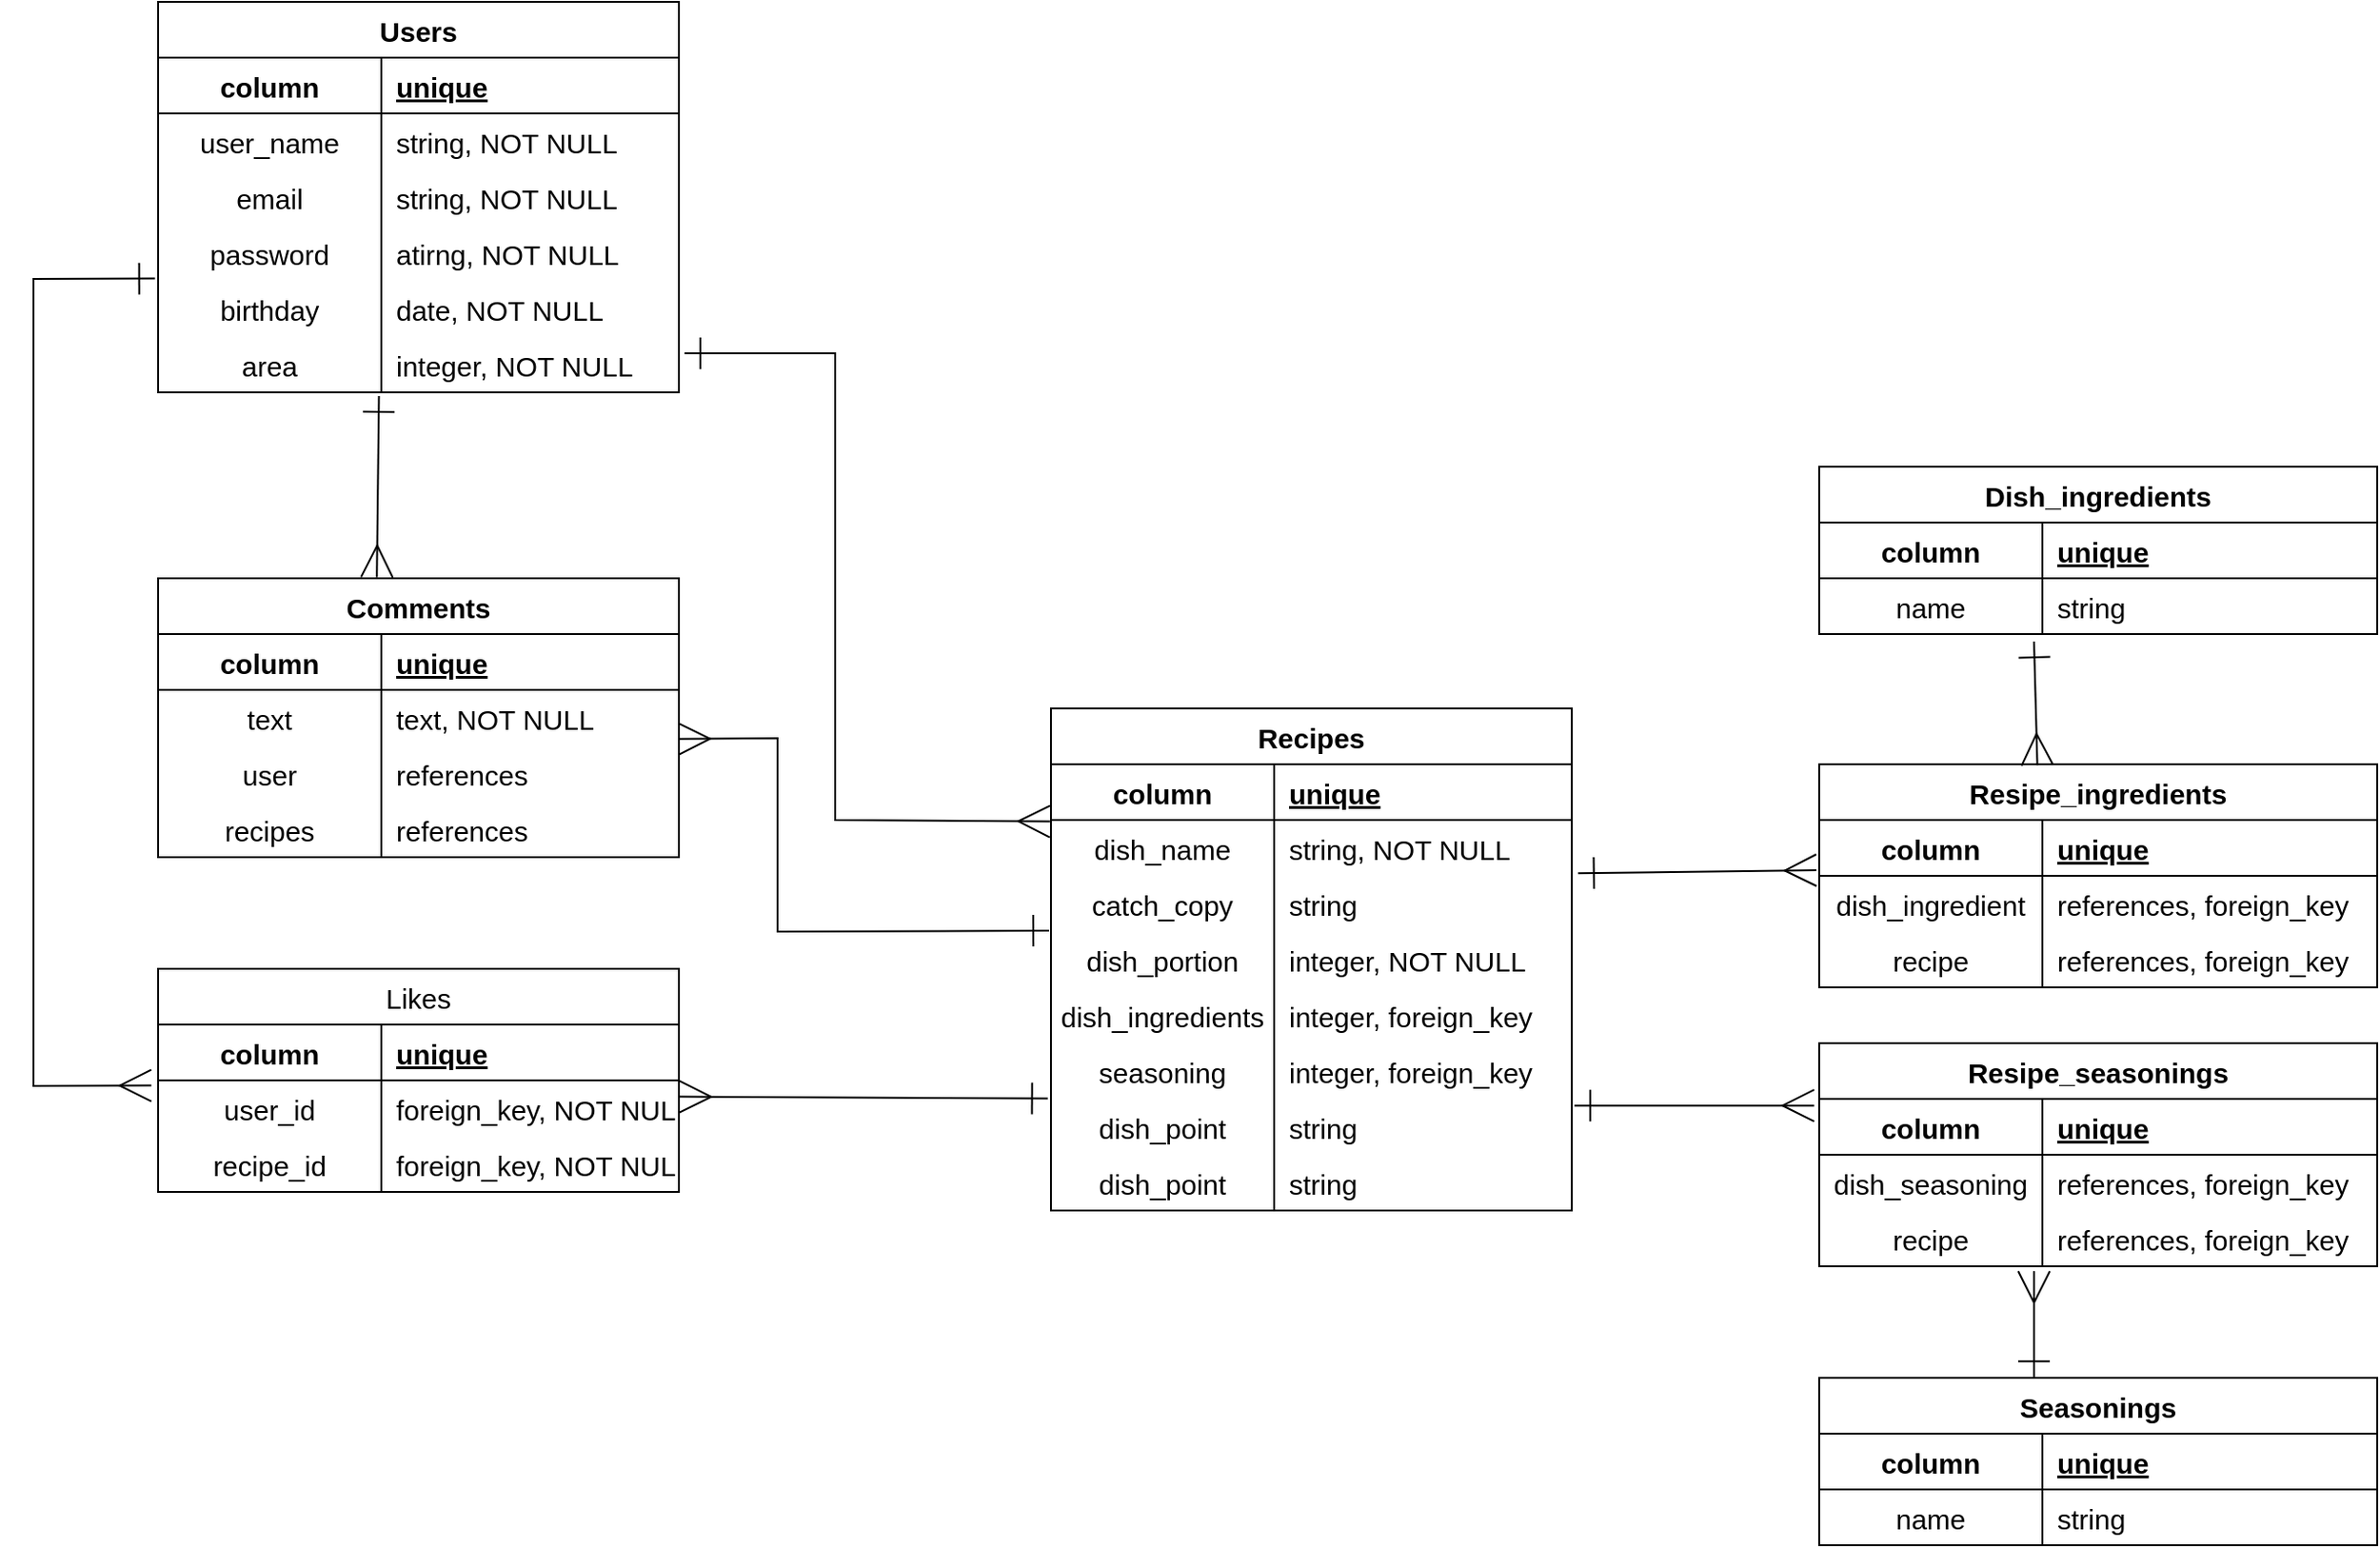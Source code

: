 <mxfile><diagram id="8XEzvzfk6UKBmJ3J6BG-" name="ページ1"><mxGraphModel dx="2384" dy="1021" grid="1" gridSize="10" guides="1" tooltips="1" connect="1" arrows="1" fold="1" page="1" pageScale="1" pageWidth="827" pageHeight="1169" math="0" shadow="0"><root><mxCell id="0"/><mxCell id="1" parent="0"/><mxCell id="2" value="Users" style="shape=table;startSize=30;container=1;collapsible=1;childLayout=tableLayout;fixedRows=1;rowLines=0;fontStyle=1;align=center;resizeLast=1;fontSize=15;" parent="1" vertex="1"><mxGeometry x="7" y="50" width="280" height="210" as="geometry"><mxRectangle y="40" width="60" height="30" as="alternateBounds"/></mxGeometry></mxCell><mxCell id="3" value="" style="shape=partialRectangle;collapsible=0;dropTarget=0;pointerEvents=0;fillColor=none;top=0;left=0;bottom=1;right=0;points=[[0,0.5],[1,0.5]];portConstraint=eastwest;" parent="2" vertex="1"><mxGeometry y="30" width="280" height="30" as="geometry"/></mxCell><mxCell id="4" value="column" style="shape=partialRectangle;connectable=0;fillColor=none;top=0;left=0;bottom=0;right=0;fontStyle=1;overflow=hidden;fontSize=15;" parent="3" vertex="1"><mxGeometry width="120" height="30" as="geometry"/></mxCell><mxCell id="5" value="unique" style="shape=partialRectangle;connectable=0;fillColor=none;top=0;left=0;bottom=0;right=0;align=left;spacingLeft=6;fontStyle=5;overflow=hidden;fontSize=15;" parent="3" vertex="1"><mxGeometry x="120" width="160" height="30" as="geometry"/></mxCell><mxCell id="9" value="" style="shape=partialRectangle;collapsible=0;dropTarget=0;pointerEvents=0;fillColor=none;top=0;left=0;bottom=0;right=0;points=[[0,0.5],[1,0.5]];portConstraint=eastwest;" parent="2" vertex="1"><mxGeometry y="60" width="280" height="30" as="geometry"/></mxCell><mxCell id="10" value="user_name" style="shape=partialRectangle;connectable=0;fillColor=none;top=0;left=0;bottom=0;right=0;editable=1;overflow=hidden;fontSize=15;labelPosition=center;verticalLabelPosition=middle;align=center;verticalAlign=middle;" parent="9" vertex="1"><mxGeometry width="120" height="30" as="geometry"/></mxCell><mxCell id="11" value="string, NOT NULL" style="shape=partialRectangle;connectable=0;fillColor=none;top=0;left=0;bottom=0;right=0;align=left;spacingLeft=6;overflow=hidden;fontSize=15;" parent="9" vertex="1"><mxGeometry x="120" width="160" height="30" as="geometry"/></mxCell><mxCell id="12" value="" style="shape=partialRectangle;collapsible=0;dropTarget=0;pointerEvents=0;fillColor=none;top=0;left=0;bottom=0;right=0;points=[[0,0.5],[1,0.5]];portConstraint=eastwest;" parent="2" vertex="1"><mxGeometry y="90" width="280" height="30" as="geometry"/></mxCell><mxCell id="13" value="email" style="shape=partialRectangle;connectable=0;fillColor=none;top=0;left=0;bottom=0;right=0;editable=1;overflow=hidden;fontSize=15;labelPosition=center;verticalLabelPosition=middle;align=center;verticalAlign=middle;" parent="12" vertex="1"><mxGeometry width="120" height="30" as="geometry"/></mxCell><mxCell id="14" value="string, NOT NULL" style="shape=partialRectangle;connectable=0;fillColor=none;top=0;left=0;bottom=0;right=0;align=left;spacingLeft=6;overflow=hidden;fontSize=15;" parent="12" vertex="1"><mxGeometry x="120" width="160" height="30" as="geometry"/></mxCell><mxCell id="6" value="" style="shape=partialRectangle;collapsible=0;dropTarget=0;pointerEvents=0;fillColor=none;top=0;left=0;bottom=0;right=0;points=[[0,0.5],[1,0.5]];portConstraint=eastwest;" parent="2" vertex="1"><mxGeometry y="120" width="280" height="30" as="geometry"/></mxCell><mxCell id="7" value="password" style="shape=partialRectangle;connectable=0;fillColor=none;top=0;left=0;bottom=0;right=0;editable=1;overflow=hidden;fontSize=15;labelPosition=center;verticalLabelPosition=middle;align=center;verticalAlign=middle;" parent="6" vertex="1"><mxGeometry width="120" height="30" as="geometry"/></mxCell><mxCell id="8" value="atirng, NOT NULL" style="shape=partialRectangle;connectable=0;fillColor=none;top=0;left=0;bottom=0;right=0;align=left;spacingLeft=6;overflow=hidden;fontSize=15;" parent="6" vertex="1"><mxGeometry x="120" width="160" height="30" as="geometry"/></mxCell><mxCell id="35" value="" style="shape=partialRectangle;collapsible=0;dropTarget=0;pointerEvents=0;fillColor=none;top=0;left=0;bottom=0;right=0;points=[[0,0.5],[1,0.5]];portConstraint=eastwest;" parent="2" vertex="1"><mxGeometry y="150" width="280" height="30" as="geometry"/></mxCell><mxCell id="36" value="birthday" style="shape=partialRectangle;connectable=0;fillColor=none;top=0;left=0;bottom=0;right=0;editable=1;overflow=hidden;fontSize=15;labelPosition=center;verticalLabelPosition=middle;align=center;verticalAlign=middle;" parent="35" vertex="1"><mxGeometry width="120" height="30" as="geometry"/></mxCell><mxCell id="37" value="date, NOT NULL" style="shape=partialRectangle;connectable=0;fillColor=none;top=0;left=0;bottom=0;right=0;align=left;spacingLeft=6;overflow=hidden;fontSize=15;" parent="35" vertex="1"><mxGeometry x="120" width="160" height="30" as="geometry"/></mxCell><mxCell id="41" value="" style="shape=partialRectangle;collapsible=0;dropTarget=0;pointerEvents=0;fillColor=none;top=0;left=0;bottom=0;right=0;points=[[0,0.5],[1,0.5]];portConstraint=eastwest;" parent="2" vertex="1"><mxGeometry y="180" width="280" height="30" as="geometry"/></mxCell><mxCell id="42" value="area" style="shape=partialRectangle;connectable=0;fillColor=none;top=0;left=0;bottom=0;right=0;editable=1;overflow=hidden;fontSize=15;labelPosition=center;verticalLabelPosition=middle;align=center;verticalAlign=middle;" parent="41" vertex="1"><mxGeometry width="120" height="30" as="geometry"/></mxCell><mxCell id="43" value="integer, NOT NULL" style="shape=partialRectangle;connectable=0;fillColor=none;top=0;left=0;bottom=0;right=0;align=left;spacingLeft=6;overflow=hidden;fontSize=15;" parent="41" vertex="1"><mxGeometry x="120" width="160" height="30" as="geometry"/></mxCell><mxCell id="44" value="Recipes" style="shape=table;startSize=30;container=1;collapsible=1;childLayout=tableLayout;fixedRows=1;rowLines=0;fontStyle=1;align=center;resizeLast=1;fontSize=15;" parent="1" vertex="1"><mxGeometry x="487" y="430" width="280" height="270" as="geometry"><mxRectangle y="40" width="60" height="30" as="alternateBounds"/></mxGeometry></mxCell><mxCell id="45" value="" style="shape=partialRectangle;collapsible=0;dropTarget=0;pointerEvents=0;fillColor=none;top=0;left=0;bottom=1;right=0;points=[[0,0.5],[1,0.5]];portConstraint=eastwest;" parent="44" vertex="1"><mxGeometry y="30" width="280" height="30" as="geometry"/></mxCell><mxCell id="46" value="column" style="shape=partialRectangle;connectable=0;fillColor=none;top=0;left=0;bottom=0;right=0;fontStyle=1;overflow=hidden;fontSize=15;" parent="45" vertex="1"><mxGeometry width="120" height="30" as="geometry"/></mxCell><mxCell id="47" value="unique" style="shape=partialRectangle;connectable=0;fillColor=none;top=0;left=0;bottom=0;right=0;align=left;spacingLeft=6;fontStyle=5;overflow=hidden;fontSize=15;" parent="45" vertex="1"><mxGeometry x="120" width="160" height="30" as="geometry"/></mxCell><mxCell id="48" value="" style="shape=partialRectangle;collapsible=0;dropTarget=0;pointerEvents=0;fillColor=none;top=0;left=0;bottom=0;right=0;points=[[0,0.5],[1,0.5]];portConstraint=eastwest;" parent="44" vertex="1"><mxGeometry y="60" width="280" height="30" as="geometry"/></mxCell><mxCell id="49" value="dish_name" style="shape=partialRectangle;connectable=0;fillColor=none;top=0;left=0;bottom=0;right=0;editable=1;overflow=hidden;fontSize=15;labelPosition=center;verticalLabelPosition=middle;align=center;verticalAlign=middle;" parent="48" vertex="1"><mxGeometry width="120" height="30" as="geometry"/></mxCell><mxCell id="50" value="string, NOT NULL" style="shape=partialRectangle;connectable=0;fillColor=none;top=0;left=0;bottom=0;right=0;align=left;spacingLeft=6;overflow=hidden;fontSize=15;" parent="48" vertex="1"><mxGeometry x="120" width="160" height="30" as="geometry"/></mxCell><mxCell id="51" value="" style="shape=partialRectangle;collapsible=0;dropTarget=0;pointerEvents=0;fillColor=none;top=0;left=0;bottom=0;right=0;points=[[0,0.5],[1,0.5]];portConstraint=eastwest;" parent="44" vertex="1"><mxGeometry y="90" width="280" height="30" as="geometry"/></mxCell><mxCell id="52" value="catch_copy" style="shape=partialRectangle;connectable=0;fillColor=none;top=0;left=0;bottom=0;right=0;editable=1;overflow=hidden;fontSize=15;labelPosition=center;verticalLabelPosition=middle;align=center;verticalAlign=middle;" parent="51" vertex="1"><mxGeometry width="120" height="30" as="geometry"/></mxCell><mxCell id="53" value="string" style="shape=partialRectangle;connectable=0;fillColor=none;top=0;left=0;bottom=0;right=0;align=left;spacingLeft=6;overflow=hidden;fontSize=15;" parent="51" vertex="1"><mxGeometry x="120" width="160" height="30" as="geometry"/></mxCell><mxCell id="54" value="" style="shape=partialRectangle;collapsible=0;dropTarget=0;pointerEvents=0;fillColor=none;top=0;left=0;bottom=0;right=0;points=[[0,0.5],[1,0.5]];portConstraint=eastwest;" parent="44" vertex="1"><mxGeometry y="120" width="280" height="30" as="geometry"/></mxCell><mxCell id="55" value="dish_portion" style="shape=partialRectangle;connectable=0;fillColor=none;top=0;left=0;bottom=0;right=0;editable=1;overflow=hidden;fontSize=15;labelPosition=center;verticalLabelPosition=middle;align=center;verticalAlign=middle;" parent="54" vertex="1"><mxGeometry width="120" height="30" as="geometry"/></mxCell><mxCell id="56" value="integer, NOT NULL" style="shape=partialRectangle;connectable=0;fillColor=none;top=0;left=0;bottom=0;right=0;align=left;spacingLeft=6;overflow=hidden;fontSize=15;" parent="54" vertex="1"><mxGeometry x="120" width="160" height="30" as="geometry"/></mxCell><mxCell id="57" value="" style="shape=partialRectangle;collapsible=0;dropTarget=0;pointerEvents=0;fillColor=none;top=0;left=0;bottom=0;right=0;points=[[0,0.5],[1,0.5]];portConstraint=eastwest;" parent="44" vertex="1"><mxGeometry y="150" width="280" height="30" as="geometry"/></mxCell><mxCell id="58" value="dish_ingredients" style="shape=partialRectangle;connectable=0;fillColor=none;top=0;left=0;bottom=0;right=0;editable=1;overflow=hidden;fontSize=15;labelPosition=center;verticalLabelPosition=middle;align=center;verticalAlign=middle;" parent="57" vertex="1"><mxGeometry width="120" height="30" as="geometry"/></mxCell><mxCell id="59" value="integer, foreign_key" style="shape=partialRectangle;connectable=0;fillColor=none;top=0;left=0;bottom=0;right=0;align=left;spacingLeft=6;overflow=hidden;fontSize=15;" parent="57" vertex="1"><mxGeometry x="120" width="160" height="30" as="geometry"/></mxCell><mxCell id="60" value="" style="shape=partialRectangle;collapsible=0;dropTarget=0;pointerEvents=0;fillColor=none;top=0;left=0;bottom=0;right=0;points=[[0,0.5],[1,0.5]];portConstraint=eastwest;" parent="44" vertex="1"><mxGeometry y="180" width="280" height="30" as="geometry"/></mxCell><mxCell id="61" value="seasoning" style="shape=partialRectangle;connectable=0;fillColor=none;top=0;left=0;bottom=0;right=0;editable=1;overflow=hidden;fontSize=15;labelPosition=center;verticalLabelPosition=middle;align=center;verticalAlign=middle;" parent="60" vertex="1"><mxGeometry width="120" height="30" as="geometry"/></mxCell><mxCell id="62" value="integer, foreign_key" style="shape=partialRectangle;connectable=0;fillColor=none;top=0;left=0;bottom=0;right=0;align=left;spacingLeft=6;overflow=hidden;fontSize=15;" parent="60" vertex="1"><mxGeometry x="120" width="160" height="30" as="geometry"/></mxCell><mxCell id="63" value="" style="shape=partialRectangle;collapsible=0;dropTarget=0;pointerEvents=0;fillColor=none;top=0;left=0;bottom=0;right=0;points=[[0,0.5],[1,0.5]];portConstraint=eastwest;" parent="44" vertex="1"><mxGeometry y="210" width="280" height="30" as="geometry"/></mxCell><mxCell id="64" value="dish_point" style="shape=partialRectangle;connectable=0;fillColor=none;top=0;left=0;bottom=0;right=0;editable=1;overflow=hidden;fontSize=15;labelPosition=center;verticalLabelPosition=middle;align=center;verticalAlign=middle;" parent="63" vertex="1"><mxGeometry width="120" height="30" as="geometry"/></mxCell><mxCell id="65" value="string" style="shape=partialRectangle;connectable=0;fillColor=none;top=0;left=0;bottom=0;right=0;align=left;spacingLeft=6;overflow=hidden;fontSize=15;" parent="63" vertex="1"><mxGeometry x="120" width="160" height="30" as="geometry"/></mxCell><mxCell id="213" value="" style="shape=partialRectangle;collapsible=0;dropTarget=0;pointerEvents=0;fillColor=none;top=0;left=0;bottom=0;right=0;points=[[0,0.5],[1,0.5]];portConstraint=eastwest;" parent="44" vertex="1"><mxGeometry y="240" width="280" height="30" as="geometry"/></mxCell><mxCell id="214" value="dish_point" style="shape=partialRectangle;connectable=0;fillColor=none;top=0;left=0;bottom=0;right=0;editable=1;overflow=hidden;fontSize=15;labelPosition=center;verticalLabelPosition=middle;align=center;verticalAlign=middle;" parent="213" vertex="1"><mxGeometry width="120" height="30" as="geometry"/></mxCell><mxCell id="215" value="string" style="shape=partialRectangle;connectable=0;fillColor=none;top=0;left=0;bottom=0;right=0;align=left;spacingLeft=6;overflow=hidden;fontSize=15;" parent="213" vertex="1"><mxGeometry x="120" width="160" height="30" as="geometry"/></mxCell><mxCell id="66" value="Comments" style="shape=table;startSize=30;container=1;collapsible=1;childLayout=tableLayout;fixedRows=1;rowLines=0;fontStyle=1;align=center;resizeLast=1;fontSize=15;" parent="1" vertex="1"><mxGeometry x="7" y="360" width="280" height="150" as="geometry"><mxRectangle y="40" width="60" height="30" as="alternateBounds"/></mxGeometry></mxCell><mxCell id="67" value="" style="shape=partialRectangle;collapsible=0;dropTarget=0;pointerEvents=0;fillColor=none;top=0;left=0;bottom=1;right=0;points=[[0,0.5],[1,0.5]];portConstraint=eastwest;" parent="66" vertex="1"><mxGeometry y="30" width="280" height="30" as="geometry"/></mxCell><mxCell id="68" value="column" style="shape=partialRectangle;connectable=0;fillColor=none;top=0;left=0;bottom=0;right=0;fontStyle=1;overflow=hidden;fontSize=15;" parent="67" vertex="1"><mxGeometry width="120" height="30" as="geometry"/></mxCell><mxCell id="69" value="unique" style="shape=partialRectangle;connectable=0;fillColor=none;top=0;left=0;bottom=0;right=0;align=left;spacingLeft=6;fontStyle=5;overflow=hidden;fontSize=15;" parent="67" vertex="1"><mxGeometry x="120" width="160" height="30" as="geometry"/></mxCell><mxCell id="70" value="" style="shape=partialRectangle;collapsible=0;dropTarget=0;pointerEvents=0;fillColor=none;top=0;left=0;bottom=0;right=0;points=[[0,0.5],[1,0.5]];portConstraint=eastwest;" parent="66" vertex="1"><mxGeometry y="60" width="280" height="30" as="geometry"/></mxCell><mxCell id="71" value="text" style="shape=partialRectangle;connectable=0;fillColor=none;top=0;left=0;bottom=0;right=0;editable=1;overflow=hidden;fontSize=15;labelPosition=center;verticalLabelPosition=middle;align=center;verticalAlign=middle;" parent="70" vertex="1"><mxGeometry width="120" height="30" as="geometry"/></mxCell><mxCell id="72" value="text, NOT NULL" style="shape=partialRectangle;connectable=0;fillColor=none;top=0;left=0;bottom=0;right=0;align=left;spacingLeft=6;overflow=hidden;fontSize=15;" parent="70" vertex="1"><mxGeometry x="120" width="160" height="30" as="geometry"/></mxCell><mxCell id="73" value="" style="shape=partialRectangle;collapsible=0;dropTarget=0;pointerEvents=0;fillColor=none;top=0;left=0;bottom=0;right=0;points=[[0,0.5],[1,0.5]];portConstraint=eastwest;" parent="66" vertex="1"><mxGeometry y="90" width="280" height="30" as="geometry"/></mxCell><mxCell id="74" value="user" style="shape=partialRectangle;connectable=0;fillColor=none;top=0;left=0;bottom=0;right=0;editable=1;overflow=hidden;fontSize=15;labelPosition=center;verticalLabelPosition=middle;align=center;verticalAlign=middle;" parent="73" vertex="1"><mxGeometry width="120" height="30" as="geometry"/></mxCell><mxCell id="75" value="references" style="shape=partialRectangle;connectable=0;fillColor=none;top=0;left=0;bottom=0;right=0;align=left;spacingLeft=6;overflow=hidden;fontSize=15;" parent="73" vertex="1"><mxGeometry x="120" width="160" height="30" as="geometry"/></mxCell><mxCell id="76" value="" style="shape=partialRectangle;collapsible=0;dropTarget=0;pointerEvents=0;fillColor=none;top=0;left=0;bottom=0;right=0;points=[[0,0.5],[1,0.5]];portConstraint=eastwest;" parent="66" vertex="1"><mxGeometry y="120" width="280" height="30" as="geometry"/></mxCell><mxCell id="77" value="recipes" style="shape=partialRectangle;connectable=0;fillColor=none;top=0;left=0;bottom=0;right=0;editable=1;overflow=hidden;fontSize=15;labelPosition=center;verticalLabelPosition=middle;align=center;verticalAlign=middle;" parent="76" vertex="1"><mxGeometry width="120" height="30" as="geometry"/></mxCell><mxCell id="78" value="references" style="shape=partialRectangle;connectable=0;fillColor=none;top=0;left=0;bottom=0;right=0;align=left;spacingLeft=6;overflow=hidden;fontSize=15;" parent="76" vertex="1"><mxGeometry x="120" width="160" height="30" as="geometry"/></mxCell><mxCell id="116" style="edgeStyle=none;rounded=0;orthogonalLoop=1;jettySize=auto;html=1;fontSize=15;endSize=15;startSize=15;startArrow=ERone;startFill=0;endArrow=ERmany;endFill=0;exitX=0.424;exitY=1.067;exitDx=0;exitDy=0;exitPerimeter=0;entryX=0.42;entryY=-0.004;entryDx=0;entryDy=0;entryPerimeter=0;" parent="1" source="41" target="66" edge="1"><mxGeometry relative="1" as="geometry"><mxPoint x="125" y="290" as="sourcePoint"/><mxPoint x="100" y="370" as="targetPoint"/><Array as="points"/></mxGeometry></mxCell><mxCell id="119" style="edgeStyle=none;rounded=0;orthogonalLoop=1;jettySize=auto;html=1;fontSize=15;endSize=15;startSize=15;startArrow=ERone;startFill=0;endArrow=ERmany;endFill=0;entryX=-0.002;entryY=0.027;entryDx=0;entryDy=0;entryPerimeter=0;" parent="1" target="48" edge="1"><mxGeometry relative="1" as="geometry"><mxPoint x="290" y="239" as="sourcePoint"/><mxPoint x="487" y="380" as="targetPoint"/><Array as="points"><mxPoint x="371" y="239"/><mxPoint x="371" y="490"/></Array></mxGeometry></mxCell><mxCell id="120" style="edgeStyle=none;rounded=0;orthogonalLoop=1;jettySize=auto;html=1;fontSize=15;endSize=15;startSize=15;startArrow=ERone;startFill=0;endArrow=ERmany;endFill=0;entryX=0.999;entryY=-0.12;entryDx=0;entryDy=0;entryPerimeter=0;" parent="1" target="73" edge="1"><mxGeometry relative="1" as="geometry"><mxPoint x="486" y="549.5" as="sourcePoint"/><mxPoint x="287" y="549.51" as="targetPoint"/><Array as="points"><mxPoint x="340" y="550"/><mxPoint x="340" y="446"/></Array></mxGeometry></mxCell><mxCell id="167" value="Dish_ingredients" style="shape=table;startSize=30;container=1;collapsible=1;childLayout=tableLayout;fixedRows=1;rowLines=0;fontStyle=1;align=center;resizeLast=1;fontSize=15;" parent="1" vertex="1"><mxGeometry x="900" y="300" width="300" height="90" as="geometry"><mxRectangle y="40" width="60" height="30" as="alternateBounds"/></mxGeometry></mxCell><mxCell id="168" value="" style="shape=partialRectangle;collapsible=0;dropTarget=0;pointerEvents=0;fillColor=none;top=0;left=0;bottom=1;right=0;points=[[0,0.5],[1,0.5]];portConstraint=eastwest;" parent="167" vertex="1"><mxGeometry y="30" width="300" height="30" as="geometry"/></mxCell><mxCell id="169" value="column" style="shape=partialRectangle;connectable=0;fillColor=none;top=0;left=0;bottom=0;right=0;fontStyle=1;overflow=hidden;fontSize=15;" parent="168" vertex="1"><mxGeometry width="120" height="30" as="geometry"/></mxCell><mxCell id="170" value="unique" style="shape=partialRectangle;connectable=0;fillColor=none;top=0;left=0;bottom=0;right=0;align=left;spacingLeft=6;fontStyle=5;overflow=hidden;fontSize=15;" parent="168" vertex="1"><mxGeometry x="120" width="180" height="30" as="geometry"/></mxCell><mxCell id="171" value="" style="shape=partialRectangle;collapsible=0;dropTarget=0;pointerEvents=0;fillColor=none;top=0;left=0;bottom=0;right=0;points=[[0,0.5],[1,0.5]];portConstraint=eastwest;" parent="167" vertex="1"><mxGeometry y="60" width="300" height="30" as="geometry"/></mxCell><mxCell id="172" value="name" style="shape=partialRectangle;connectable=0;fillColor=none;top=0;left=0;bottom=0;right=0;editable=1;overflow=hidden;fontSize=15;labelPosition=center;verticalLabelPosition=middle;align=center;verticalAlign=middle;" parent="171" vertex="1"><mxGeometry width="120" height="30" as="geometry"/></mxCell><mxCell id="173" value="string" style="shape=partialRectangle;connectable=0;fillColor=none;top=0;left=0;bottom=0;right=0;align=left;spacingLeft=6;overflow=hidden;fontSize=15;" parent="171" vertex="1"><mxGeometry x="120" width="180" height="30" as="geometry"/></mxCell><mxCell id="180" value="Seasonings" style="shape=table;startSize=30;container=1;collapsible=1;childLayout=tableLayout;fixedRows=1;rowLines=0;fontStyle=1;align=center;resizeLast=1;fontSize=15;" parent="1" vertex="1"><mxGeometry x="900" y="790" width="300" height="90" as="geometry"><mxRectangle y="40" width="60" height="30" as="alternateBounds"/></mxGeometry></mxCell><mxCell id="181" value="" style="shape=partialRectangle;collapsible=0;dropTarget=0;pointerEvents=0;fillColor=none;top=0;left=0;bottom=1;right=0;points=[[0,0.5],[1,0.5]];portConstraint=eastwest;" parent="180" vertex="1"><mxGeometry y="30" width="300" height="30" as="geometry"/></mxCell><mxCell id="182" value="column" style="shape=partialRectangle;connectable=0;fillColor=none;top=0;left=0;bottom=0;right=0;fontStyle=1;overflow=hidden;fontSize=15;" parent="181" vertex="1"><mxGeometry width="120" height="30" as="geometry"/></mxCell><mxCell id="183" value="unique" style="shape=partialRectangle;connectable=0;fillColor=none;top=0;left=0;bottom=0;right=0;align=left;spacingLeft=6;fontStyle=5;overflow=hidden;fontSize=15;" parent="181" vertex="1"><mxGeometry x="120" width="180" height="30" as="geometry"/></mxCell><mxCell id="184" value="" style="shape=partialRectangle;collapsible=0;dropTarget=0;pointerEvents=0;fillColor=none;top=0;left=0;bottom=0;right=0;points=[[0,0.5],[1,0.5]];portConstraint=eastwest;" parent="180" vertex="1"><mxGeometry y="60" width="300" height="30" as="geometry"/></mxCell><mxCell id="185" value="name" style="shape=partialRectangle;connectable=0;fillColor=none;top=0;left=0;bottom=0;right=0;editable=1;overflow=hidden;fontSize=15;labelPosition=center;verticalLabelPosition=middle;align=center;verticalAlign=middle;" parent="184" vertex="1"><mxGeometry width="120" height="30" as="geometry"/></mxCell><mxCell id="186" value="string" style="shape=partialRectangle;connectable=0;fillColor=none;top=0;left=0;bottom=0;right=0;align=left;spacingLeft=6;overflow=hidden;fontSize=15;" parent="184" vertex="1"><mxGeometry x="120" width="180" height="30" as="geometry"/></mxCell><mxCell id="187" value="Resipe_ingredients" style="shape=table;startSize=30;container=1;collapsible=1;childLayout=tableLayout;fixedRows=1;rowLines=0;fontStyle=1;align=center;resizeLast=1;fontSize=15;" parent="1" vertex="1"><mxGeometry x="900" y="460" width="300" height="120" as="geometry"><mxRectangle y="40" width="60" height="30" as="alternateBounds"/></mxGeometry></mxCell><mxCell id="188" value="" style="shape=partialRectangle;collapsible=0;dropTarget=0;pointerEvents=0;fillColor=none;top=0;left=0;bottom=1;right=0;points=[[0,0.5],[1,0.5]];portConstraint=eastwest;" parent="187" vertex="1"><mxGeometry y="30" width="300" height="30" as="geometry"/></mxCell><mxCell id="189" value="column" style="shape=partialRectangle;connectable=0;fillColor=none;top=0;left=0;bottom=0;right=0;fontStyle=1;overflow=hidden;fontSize=15;" parent="188" vertex="1"><mxGeometry width="120" height="30" as="geometry"/></mxCell><mxCell id="190" value="unique" style="shape=partialRectangle;connectable=0;fillColor=none;top=0;left=0;bottom=0;right=0;align=left;spacingLeft=6;fontStyle=5;overflow=hidden;fontSize=15;" parent="188" vertex="1"><mxGeometry x="120" width="180" height="30" as="geometry"/></mxCell><mxCell id="191" value="" style="shape=partialRectangle;collapsible=0;dropTarget=0;pointerEvents=0;fillColor=none;top=0;left=0;bottom=0;right=0;points=[[0,0.5],[1,0.5]];portConstraint=eastwest;" parent="187" vertex="1"><mxGeometry y="60" width="300" height="30" as="geometry"/></mxCell><mxCell id="192" value="dish_ingredient" style="shape=partialRectangle;connectable=0;fillColor=none;top=0;left=0;bottom=0;right=0;editable=1;overflow=hidden;fontSize=15;labelPosition=center;verticalLabelPosition=middle;align=center;verticalAlign=middle;" parent="191" vertex="1"><mxGeometry width="120" height="30" as="geometry"/></mxCell><mxCell id="193" value="references, foreign_key" style="shape=partialRectangle;connectable=0;fillColor=none;top=0;left=0;bottom=0;right=0;align=left;spacingLeft=6;overflow=hidden;fontSize=15;" parent="191" vertex="1"><mxGeometry x="120" width="180" height="30" as="geometry"/></mxCell><mxCell id="194" value="" style="shape=partialRectangle;collapsible=0;dropTarget=0;pointerEvents=0;fillColor=none;top=0;left=0;bottom=0;right=0;points=[[0,0.5],[1,0.5]];portConstraint=eastwest;" parent="187" vertex="1"><mxGeometry y="90" width="300" height="30" as="geometry"/></mxCell><mxCell id="195" value="recipe" style="shape=partialRectangle;connectable=0;fillColor=none;top=0;left=0;bottom=0;right=0;editable=1;overflow=hidden;fontSize=15;labelPosition=center;verticalLabelPosition=middle;align=center;verticalAlign=middle;" parent="194" vertex="1"><mxGeometry width="120" height="30" as="geometry"/></mxCell><mxCell id="196" value="references, foreign_key" style="shape=partialRectangle;connectable=0;fillColor=none;top=0;left=0;bottom=0;right=0;align=left;spacingLeft=6;overflow=hidden;fontSize=15;" parent="194" vertex="1"><mxGeometry x="120" width="180" height="30" as="geometry"/></mxCell><mxCell id="197" value="Resipe_seasonings" style="shape=table;startSize=30;container=1;collapsible=1;childLayout=tableLayout;fixedRows=1;rowLines=0;fontStyle=1;align=center;resizeLast=1;fontSize=15;" parent="1" vertex="1"><mxGeometry x="900" y="610" width="300" height="120" as="geometry"><mxRectangle y="40" width="60" height="30" as="alternateBounds"/></mxGeometry></mxCell><mxCell id="198" value="" style="shape=partialRectangle;collapsible=0;dropTarget=0;pointerEvents=0;fillColor=none;top=0;left=0;bottom=1;right=0;points=[[0,0.5],[1,0.5]];portConstraint=eastwest;" parent="197" vertex="1"><mxGeometry y="30" width="300" height="30" as="geometry"/></mxCell><mxCell id="199" value="column" style="shape=partialRectangle;connectable=0;fillColor=none;top=0;left=0;bottom=0;right=0;fontStyle=1;overflow=hidden;fontSize=15;" parent="198" vertex="1"><mxGeometry width="120" height="30" as="geometry"/></mxCell><mxCell id="200" value="unique" style="shape=partialRectangle;connectable=0;fillColor=none;top=0;left=0;bottom=0;right=0;align=left;spacingLeft=6;fontStyle=5;overflow=hidden;fontSize=15;" parent="198" vertex="1"><mxGeometry x="120" width="180" height="30" as="geometry"/></mxCell><mxCell id="201" value="" style="shape=partialRectangle;collapsible=0;dropTarget=0;pointerEvents=0;fillColor=none;top=0;left=0;bottom=0;right=0;points=[[0,0.5],[1,0.5]];portConstraint=eastwest;" parent="197" vertex="1"><mxGeometry y="60" width="300" height="30" as="geometry"/></mxCell><mxCell id="202" value="dish_seasoning" style="shape=partialRectangle;connectable=0;fillColor=none;top=0;left=0;bottom=0;right=0;editable=1;overflow=hidden;fontSize=15;labelPosition=center;verticalLabelPosition=middle;align=center;verticalAlign=middle;" parent="201" vertex="1"><mxGeometry width="120" height="30" as="geometry"/></mxCell><mxCell id="203" value="references, foreign_key" style="shape=partialRectangle;connectable=0;fillColor=none;top=0;left=0;bottom=0;right=0;align=left;spacingLeft=6;overflow=hidden;fontSize=15;" parent="201" vertex="1"><mxGeometry x="120" width="180" height="30" as="geometry"/></mxCell><mxCell id="204" value="" style="shape=partialRectangle;collapsible=0;dropTarget=0;pointerEvents=0;fillColor=none;top=0;left=0;bottom=0;right=0;points=[[0,0.5],[1,0.5]];portConstraint=eastwest;" parent="197" vertex="1"><mxGeometry y="90" width="300" height="30" as="geometry"/></mxCell><mxCell id="205" value="recipe" style="shape=partialRectangle;connectable=0;fillColor=none;top=0;left=0;bottom=0;right=0;editable=1;overflow=hidden;fontSize=15;labelPosition=center;verticalLabelPosition=middle;align=center;verticalAlign=middle;" parent="204" vertex="1"><mxGeometry width="120" height="30" as="geometry"/></mxCell><mxCell id="206" value="references, foreign_key" style="shape=partialRectangle;connectable=0;fillColor=none;top=0;left=0;bottom=0;right=0;align=left;spacingLeft=6;overflow=hidden;fontSize=15;" parent="204" vertex="1"><mxGeometry x="120" width="180" height="30" as="geometry"/></mxCell><mxCell id="208" style="edgeStyle=none;rounded=0;orthogonalLoop=1;jettySize=auto;html=1;fontSize=15;endSize=15;startSize=15;startArrow=ERone;startFill=0;endArrow=ERmany;endFill=0;entryX=-0.005;entryY=0.9;entryDx=0;entryDy=0;entryPerimeter=0;exitX=1.012;exitY=0.953;exitDx=0;exitDy=0;exitPerimeter=0;" parent="1" source="48" target="188" edge="1"><mxGeometry relative="1" as="geometry"><mxPoint x="767" y="597" as="sourcePoint"/><mxPoint x="963.44" y="841.81" as="targetPoint"/></mxGeometry></mxCell><mxCell id="209" style="edgeStyle=none;rounded=0;orthogonalLoop=1;jettySize=auto;html=1;fontSize=15;endSize=15;startSize=15;startArrow=ERone;startFill=0;endArrow=ERmany;endFill=0;exitX=0.385;exitY=1.133;exitDx=0;exitDy=0;exitPerimeter=0;entryX=0.391;entryY=0.005;entryDx=0;entryDy=0;entryPerimeter=0;" parent="1" source="171" target="187" edge="1"><mxGeometry relative="1" as="geometry"><mxPoint x="950" y="520" as="sourcePoint"/><mxPoint x="1006" y="536" as="targetPoint"/></mxGeometry></mxCell><mxCell id="211" style="edgeStyle=none;rounded=0;orthogonalLoop=1;jettySize=auto;html=1;fontSize=15;endSize=15;startSize=15;startArrow=ERone;startFill=0;endArrow=ERmany;endFill=0;entryX=0.385;entryY=1.087;entryDx=0;entryDy=0;entryPerimeter=0;exitX=0.385;exitY=-0.004;exitDx=0;exitDy=0;exitPerimeter=0;" parent="1" source="180" target="204" edge="1"><mxGeometry relative="1" as="geometry"><mxPoint x="1010" y="870" as="sourcePoint"/><mxPoint x="1010" y="810" as="targetPoint"/></mxGeometry></mxCell><mxCell id="212" style="edgeStyle=none;rounded=0;orthogonalLoop=1;jettySize=auto;html=1;fontSize=15;endSize=15;startSize=15;startArrow=ERone;startFill=0;endArrow=ERmany;endFill=0;entryX=-0.009;entryY=0.12;entryDx=0;entryDy=0;entryPerimeter=0;exitX=1.005;exitY=0.12;exitDx=0;exitDy=0;exitPerimeter=0;" parent="1" source="63" target="198" edge="1"><mxGeometry relative="1" as="geometry"><mxPoint x="767" y="640" as="sourcePoint"/><mxPoint x="888.5" y="640" as="targetPoint"/></mxGeometry></mxCell><mxCell id="216" value="Likes" style="shape=table;startSize=30;container=1;collapsible=1;childLayout=tableLayout;fixedRows=1;rowLines=0;fontStyle=0;align=center;resizeLast=1;fontSize=15;" parent="1" vertex="1"><mxGeometry x="7" y="570" width="280" height="120" as="geometry"><mxRectangle y="40" width="60" height="30" as="alternateBounds"/></mxGeometry></mxCell><mxCell id="217" value="" style="shape=partialRectangle;collapsible=0;dropTarget=0;pointerEvents=0;fillColor=none;top=0;left=0;bottom=1;right=0;points=[[0,0.5],[1,0.5]];portConstraint=eastwest;" parent="216" vertex="1"><mxGeometry y="30" width="280" height="30" as="geometry"/></mxCell><mxCell id="218" value="column" style="shape=partialRectangle;connectable=0;fillColor=none;top=0;left=0;bottom=0;right=0;fontStyle=1;overflow=hidden;fontSize=15;" parent="217" vertex="1"><mxGeometry width="120" height="30" as="geometry"/></mxCell><mxCell id="219" value="unique" style="shape=partialRectangle;connectable=0;fillColor=none;top=0;left=0;bottom=0;right=0;align=left;spacingLeft=6;fontStyle=5;overflow=hidden;fontSize=15;" parent="217" vertex="1"><mxGeometry x="120" width="160" height="30" as="geometry"/></mxCell><mxCell id="220" value="" style="shape=partialRectangle;collapsible=0;dropTarget=0;pointerEvents=0;fillColor=none;top=0;left=0;bottom=0;right=0;points=[[0,0.5],[1,0.5]];portConstraint=eastwest;" parent="216" vertex="1"><mxGeometry y="60" width="280" height="30" as="geometry"/></mxCell><mxCell id="221" value="user_id" style="shape=partialRectangle;connectable=0;fillColor=none;top=0;left=0;bottom=0;right=0;editable=1;overflow=hidden;fontSize=15;labelPosition=center;verticalLabelPosition=middle;align=center;verticalAlign=middle;" parent="220" vertex="1"><mxGeometry width="120" height="30" as="geometry"/></mxCell><mxCell id="222" value="foreign_key, NOT NULL" style="shape=partialRectangle;connectable=0;fillColor=none;top=0;left=0;bottom=0;right=0;align=left;spacingLeft=6;overflow=hidden;fontSize=15;" parent="220" vertex="1"><mxGeometry x="120" width="160" height="30" as="geometry"/></mxCell><mxCell id="223" value="" style="shape=partialRectangle;collapsible=0;dropTarget=0;pointerEvents=0;fillColor=none;top=0;left=0;bottom=0;right=0;points=[[0,0.5],[1,0.5]];portConstraint=eastwest;" parent="216" vertex="1"><mxGeometry y="90" width="280" height="30" as="geometry"/></mxCell><mxCell id="224" value="recipe_id" style="shape=partialRectangle;connectable=0;fillColor=none;top=0;left=0;bottom=0;right=0;editable=1;overflow=hidden;fontSize=15;labelPosition=center;verticalLabelPosition=middle;align=center;verticalAlign=middle;" parent="223" vertex="1"><mxGeometry width="120" height="30" as="geometry"/></mxCell><mxCell id="225" value="foreign_key, NOT NULL" style="shape=partialRectangle;connectable=0;fillColor=none;top=0;left=0;bottom=0;right=0;align=left;spacingLeft=6;overflow=hidden;fontSize=15;" parent="223" vertex="1"><mxGeometry x="120" width="160" height="30" as="geometry"/></mxCell><mxCell id="226" style="edgeStyle=none;rounded=0;orthogonalLoop=1;jettySize=auto;html=1;entryX=0;entryY=0.5;entryDx=0;entryDy=0;startArrow=ERone;startFill=0;startSize=15;endArrow=ERmany;endFill=0;endSize=15;fontSize=15;" parent="216" source="216" target="217" edge="1"><mxGeometry relative="1" as="geometry"/></mxCell><mxCell id="227" style="edgeStyle=none;rounded=0;orthogonalLoop=1;jettySize=auto;html=1;fontSize=15;endSize=15;startSize=15;startArrow=ERone;startFill=0;endArrow=ERmany;endFill=0;entryX=1.001;entryY=0.293;entryDx=0;entryDy=0;entryPerimeter=0;exitX=-0.006;exitY=-0.007;exitDx=0;exitDy=0;exitPerimeter=0;" parent="1" source="63" target="220" edge="1"><mxGeometry relative="1" as="geometry"><mxPoint x="460" y="670" as="sourcePoint"/><mxPoint x="390.0" y="767.39" as="targetPoint"/><Array as="points"/></mxGeometry></mxCell><mxCell id="228" style="edgeStyle=none;rounded=0;orthogonalLoop=1;jettySize=auto;html=1;fontSize=15;endSize=15;startSize=15;startArrow=ERone;startFill=0;endArrow=ERmany;endFill=0;exitX=-0.006;exitY=-0.04;exitDx=0;exitDy=0;exitPerimeter=0;entryX=-0.013;entryY=0.093;entryDx=0;entryDy=0;entryPerimeter=0;" parent="1" source="35" target="220" edge="1"><mxGeometry relative="1" as="geometry"><mxPoint x="-78.88" y="220" as="sourcePoint"/><mxPoint x="-60" y="650" as="targetPoint"/><Array as="points"><mxPoint x="-60" y="199"/><mxPoint x="-60" y="633"/></Array></mxGeometry></mxCell></root></mxGraphModel></diagram></mxfile>